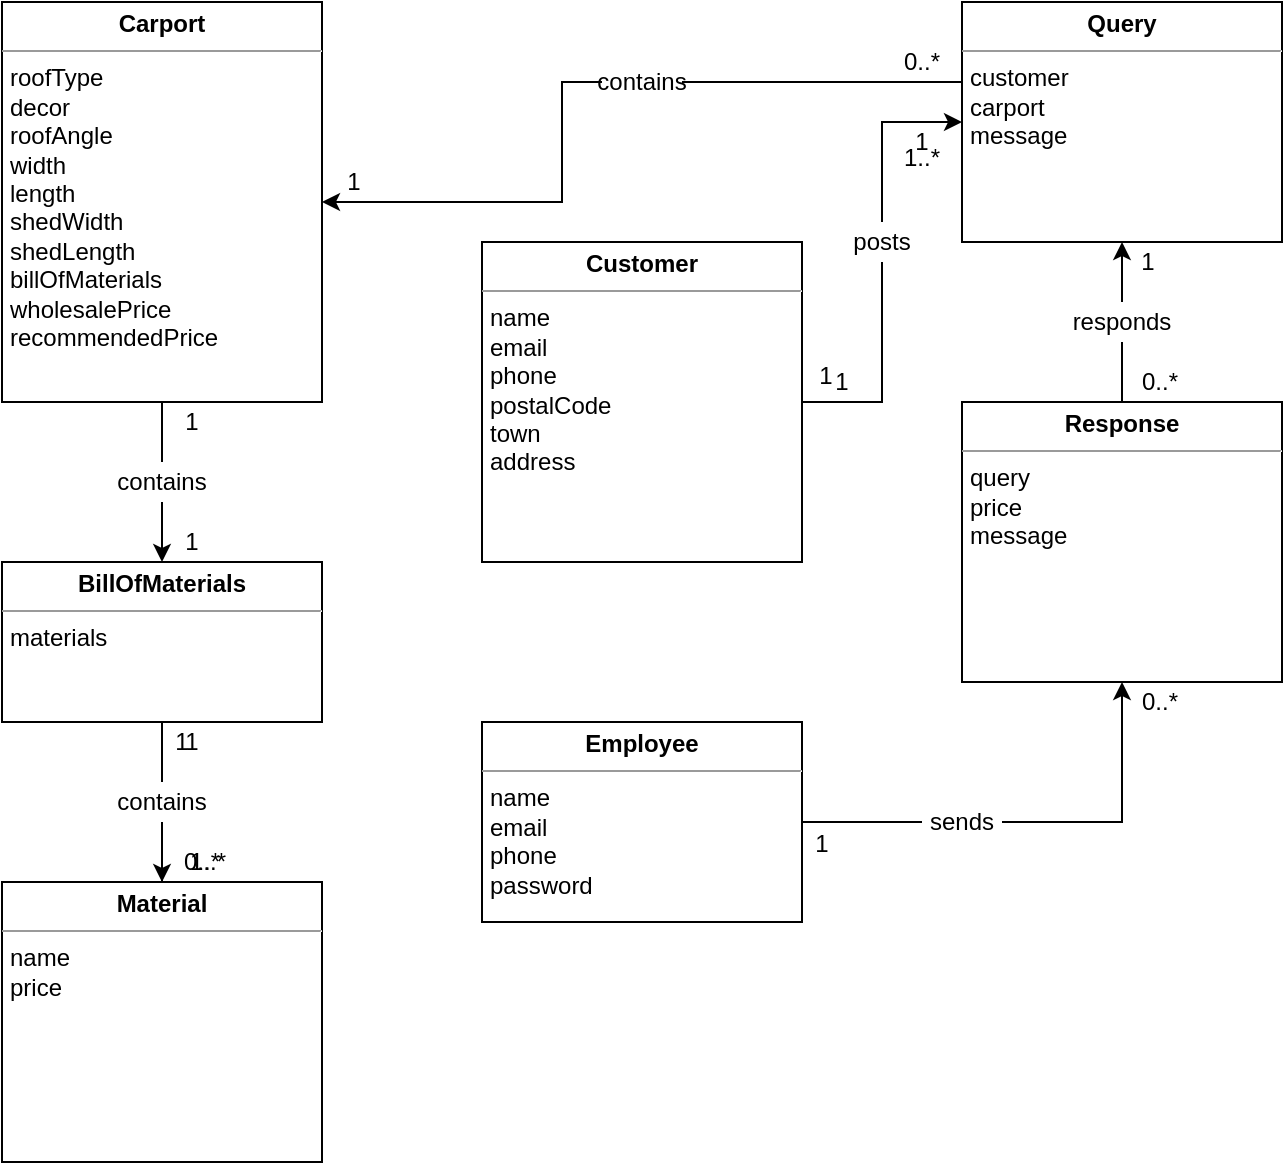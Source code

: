 <mxfile version="14.6.9" type="github">
  <diagram id="wZZTaFHOi4w8uRhWg7vS" name="Page-1">
    <mxGraphModel dx="1801" dy="836" grid="1" gridSize="10" guides="1" tooltips="1" connect="1" arrows="1" fold="1" page="1" pageScale="1" pageWidth="827" pageHeight="1169" math="0" shadow="0">
      <root>
        <mxCell id="0" />
        <mxCell id="1" parent="0" />
        <mxCell id="oPOsnomp7AgrhNG6t_dD-2" style="edgeStyle=orthogonalEdgeStyle;rounded=0;orthogonalLoop=1;jettySize=auto;html=1;startArrow=none;" edge="1" parent="1" source="oPOsnomp7AgrhNG6t_dD-18" target="oPOsnomp7AgrhNG6t_dD-5">
          <mxGeometry relative="1" as="geometry" />
        </mxCell>
        <mxCell id="oPOsnomp7AgrhNG6t_dD-3" value="&lt;p style=&quot;margin: 0px ; margin-top: 4px ; text-align: center&quot;&gt;&lt;b&gt;Carport&lt;/b&gt;&lt;/p&gt;&lt;hr size=&quot;1&quot;&gt;&lt;p style=&quot;margin: 0px ; margin-left: 4px&quot;&gt;roofType&lt;/p&gt;&lt;p style=&quot;margin: 0px ; margin-left: 4px&quot;&gt;decor&lt;/p&gt;&lt;p style=&quot;margin: 0px ; margin-left: 4px&quot;&gt;roofAngle&lt;/p&gt;&lt;p style=&quot;margin: 0px ; margin-left: 4px&quot;&gt;width&lt;/p&gt;&lt;p style=&quot;margin: 0px ; margin-left: 4px&quot;&gt;length&lt;/p&gt;&lt;p style=&quot;margin: 0px ; margin-left: 4px&quot;&gt;shedWidth&lt;/p&gt;&lt;p style=&quot;margin: 0px ; margin-left: 4px&quot;&gt;shedLength&lt;/p&gt;&lt;p style=&quot;margin: 0px ; margin-left: 4px&quot;&gt;billOfMaterials&lt;/p&gt;&lt;p style=&quot;margin: 0px ; margin-left: 4px&quot;&gt;&lt;span&gt;wholesalePrice&lt;/span&gt;&lt;/p&gt;&lt;p style=&quot;margin: 0px ; margin-left: 4px&quot;&gt;recommendedPrice&lt;/p&gt;&lt;p style=&quot;margin: 0px ; margin-left: 4px&quot;&gt;&lt;br&gt;&lt;/p&gt;&lt;p style=&quot;margin: 0px ; margin-left: 4px&quot;&gt;&lt;/p&gt;" style="verticalAlign=top;align=left;overflow=fill;fontSize=12;fontFamily=Helvetica;html=1;" vertex="1" parent="1">
          <mxGeometry x="40" y="40" width="160" height="200" as="geometry" />
        </mxCell>
        <mxCell id="oPOsnomp7AgrhNG6t_dD-4" style="edgeStyle=orthogonalEdgeStyle;rounded=0;orthogonalLoop=1;jettySize=auto;html=1;startArrow=none;" edge="1" parent="1" source="oPOsnomp7AgrhNG6t_dD-16" target="oPOsnomp7AgrhNG6t_dD-6">
          <mxGeometry relative="1" as="geometry" />
        </mxCell>
        <mxCell id="oPOsnomp7AgrhNG6t_dD-5" value="&lt;p style=&quot;margin: 0px ; margin-top: 4px ; text-align: center&quot;&gt;&lt;b&gt;BillOfMaterials&lt;/b&gt;&lt;br&gt;&lt;/p&gt;&lt;hr size=&quot;1&quot;&gt;&lt;p style=&quot;margin: 0px ; margin-left: 4px&quot;&gt;materials&lt;/p&gt;&lt;p style=&quot;margin: 0px ; margin-left: 4px&quot;&gt;&lt;/p&gt;" style="verticalAlign=top;align=left;overflow=fill;fontSize=12;fontFamily=Helvetica;html=1;" vertex="1" parent="1">
          <mxGeometry x="40" y="320" width="160" height="80" as="geometry" />
        </mxCell>
        <mxCell id="oPOsnomp7AgrhNG6t_dD-6" value="&lt;p style=&quot;margin: 0px ; margin-top: 4px ; text-align: center&quot;&gt;&lt;b&gt;Material&lt;/b&gt;&lt;br&gt;&lt;/p&gt;&lt;hr size=&quot;1&quot;&gt;&lt;p style=&quot;margin: 0px ; margin-left: 4px&quot;&gt;name&lt;/p&gt;&lt;p style=&quot;margin: 0px ; margin-left: 4px&quot;&gt;price&lt;/p&gt;&lt;p style=&quot;margin: 0px ; margin-left: 4px&quot;&gt;&lt;/p&gt;" style="verticalAlign=top;align=left;overflow=fill;fontSize=12;fontFamily=Helvetica;html=1;" vertex="1" parent="1">
          <mxGeometry x="40" y="480" width="160" height="140" as="geometry" />
        </mxCell>
        <mxCell id="oPOsnomp7AgrhNG6t_dD-7" style="edgeStyle=orthogonalEdgeStyle;rounded=0;orthogonalLoop=1;jettySize=auto;html=1;endArrow=classic;endFill=1;startArrow=none;" edge="1" parent="1" source="oPOsnomp7AgrhNG6t_dD-25" target="oPOsnomp7AgrhNG6t_dD-3">
          <mxGeometry relative="1" as="geometry">
            <Array as="points">
              <mxPoint x="320" y="80" />
              <mxPoint x="320" y="140" />
            </Array>
          </mxGeometry>
        </mxCell>
        <mxCell id="oPOsnomp7AgrhNG6t_dD-9" value="&lt;p style=&quot;margin: 0px ; margin-top: 4px ; text-align: center&quot;&gt;&lt;b&gt;Query&lt;/b&gt;&lt;br&gt;&lt;/p&gt;&lt;hr size=&quot;1&quot;&gt;&lt;p style=&quot;margin: 0px ; margin-left: 4px&quot;&gt;customer&lt;br&gt;&lt;/p&gt;&lt;p style=&quot;margin: 0px ; margin-left: 4px&quot;&gt;carport&lt;/p&gt;&lt;p style=&quot;margin: 0px ; margin-left: 4px&quot;&gt;message&lt;/p&gt;&lt;p style=&quot;margin: 0px ; margin-left: 4px&quot;&gt;&lt;br&gt;&lt;/p&gt;&lt;p style=&quot;margin: 0px ; margin-left: 4px&quot;&gt;&lt;/p&gt;" style="verticalAlign=top;align=left;overflow=fill;fontSize=12;fontFamily=Helvetica;html=1;" vertex="1" parent="1">
          <mxGeometry x="520" y="40" width="160" height="120" as="geometry" />
        </mxCell>
        <mxCell id="oPOsnomp7AgrhNG6t_dD-10" style="edgeStyle=orthogonalEdgeStyle;rounded=0;orthogonalLoop=1;jettySize=auto;html=1;endArrow=classic;endFill=1;startArrow=none;" edge="1" parent="1" source="oPOsnomp7AgrhNG6t_dD-21" target="oPOsnomp7AgrhNG6t_dD-9">
          <mxGeometry relative="1" as="geometry" />
        </mxCell>
        <mxCell id="oPOsnomp7AgrhNG6t_dD-11" value="&lt;p style=&quot;margin: 0px ; margin-top: 4px ; text-align: center&quot;&gt;&lt;b&gt;Response&lt;/b&gt;&lt;br&gt;&lt;/p&gt;&lt;hr size=&quot;1&quot;&gt;&lt;p style=&quot;margin: 0px ; margin-left: 4px&quot;&gt;query&lt;/p&gt;&lt;p style=&quot;margin: 0px ; margin-left: 4px&quot;&gt;price&lt;/p&gt;&lt;p style=&quot;margin: 0px ; margin-left: 4px&quot;&gt;message&lt;/p&gt;&lt;p style=&quot;margin: 0px ; margin-left: 4px&quot;&gt;&lt;/p&gt;" style="verticalAlign=top;align=left;overflow=fill;fontSize=12;fontFamily=Helvetica;html=1;" vertex="1" parent="1">
          <mxGeometry x="520" y="240" width="160" height="140" as="geometry" />
        </mxCell>
        <mxCell id="oPOsnomp7AgrhNG6t_dD-44" style="edgeStyle=orthogonalEdgeStyle;rounded=0;orthogonalLoop=1;jettySize=auto;html=1;startArrow=none;" edge="1" parent="1" source="oPOsnomp7AgrhNG6t_dD-38" target="oPOsnomp7AgrhNG6t_dD-9">
          <mxGeometry relative="1" as="geometry">
            <Array as="points">
              <mxPoint x="480" y="100" />
            </Array>
          </mxGeometry>
        </mxCell>
        <mxCell id="oPOsnomp7AgrhNG6t_dD-12" value="&lt;p style=&quot;margin: 0px ; margin-top: 4px ; text-align: center&quot;&gt;&lt;b&gt;Customer&lt;/b&gt;&lt;/p&gt;&lt;hr size=&quot;1&quot;&gt;&lt;p style=&quot;margin: 0px 0px 0px 4px&quot;&gt;name&lt;/p&gt;&lt;p style=&quot;margin: 0px 0px 0px 4px&quot;&gt;email&lt;/p&gt;&lt;p style=&quot;margin: 0px 0px 0px 4px&quot;&gt;phone&lt;/p&gt;&lt;p style=&quot;margin: 0px ; margin-left: 4px&quot;&gt;postalCode&lt;/p&gt;&lt;p style=&quot;margin: 0px ; margin-left: 4px&quot;&gt;town&lt;/p&gt;&lt;p style=&quot;margin: 0px ; margin-left: 4px&quot;&gt;address&lt;/p&gt;&lt;p style=&quot;margin: 0px ; margin-left: 4px&quot;&gt;&lt;br&gt;&lt;/p&gt;&lt;p style=&quot;margin: 0px ; margin-left: 4px&quot;&gt;&lt;br&gt;&lt;/p&gt;&lt;p style=&quot;margin: 0px ; margin-left: 4px&quot;&gt;&lt;/p&gt;" style="verticalAlign=top;align=left;overflow=fill;fontSize=12;fontFamily=Helvetica;html=1;" vertex="1" parent="1">
          <mxGeometry x="280" y="160" width="160" height="160" as="geometry" />
        </mxCell>
        <mxCell id="oPOsnomp7AgrhNG6t_dD-13" style="edgeStyle=orthogonalEdgeStyle;rounded=0;orthogonalLoop=1;jettySize=auto;html=1;endArrow=classic;endFill=1;startArrow=none;" edge="1" parent="1" source="oPOsnomp7AgrhNG6t_dD-23" target="oPOsnomp7AgrhNG6t_dD-11">
          <mxGeometry relative="1" as="geometry">
            <Array as="points">
              <mxPoint x="600" y="450" />
            </Array>
          </mxGeometry>
        </mxCell>
        <mxCell id="oPOsnomp7AgrhNG6t_dD-14" value="&lt;p style=&quot;margin: 0px ; margin-top: 4px ; text-align: center&quot;&gt;&lt;b&gt;Employee&lt;/b&gt;&lt;/p&gt;&lt;hr size=&quot;1&quot;&gt;&lt;p style=&quot;margin: 0px 0px 0px 4px&quot;&gt;name&lt;/p&gt;&lt;p style=&quot;margin: 0px 0px 0px 4px&quot;&gt;email&lt;/p&gt;&lt;p style=&quot;margin: 0px 0px 0px 4px&quot;&gt;phone&lt;/p&gt;&lt;p style=&quot;margin: 0px ; margin-left: 4px&quot;&gt;password&lt;/p&gt;&lt;p style=&quot;margin: 0px ; margin-left: 4px&quot;&gt;&lt;/p&gt;" style="verticalAlign=top;align=left;overflow=fill;fontSize=12;fontFamily=Helvetica;html=1;" vertex="1" parent="1">
          <mxGeometry x="280" y="400" width="160" height="100" as="geometry" />
        </mxCell>
        <mxCell id="oPOsnomp7AgrhNG6t_dD-15" value="" style="edgeStyle=orthogonalEdgeStyle;rounded=0;orthogonalLoop=1;jettySize=auto;html=1;endArrow=none;endFill=0;" edge="1" parent="1" source="oPOsnomp7AgrhNG6t_dD-16" target="oPOsnomp7AgrhNG6t_dD-6">
          <mxGeometry relative="1" as="geometry" />
        </mxCell>
        <mxCell id="oPOsnomp7AgrhNG6t_dD-16" value="contains" style="text;html=1;strokeColor=none;fillColor=none;align=center;verticalAlign=middle;whiteSpace=wrap;rounded=0;" vertex="1" parent="1">
          <mxGeometry x="100" y="430" width="40" height="20" as="geometry" />
        </mxCell>
        <mxCell id="oPOsnomp7AgrhNG6t_dD-17" value="" style="edgeStyle=orthogonalEdgeStyle;rounded=0;orthogonalLoop=1;jettySize=auto;html=1;endArrow=none;" edge="1" parent="1" source="oPOsnomp7AgrhNG6t_dD-5" target="oPOsnomp7AgrhNG6t_dD-16">
          <mxGeometry relative="1" as="geometry">
            <mxPoint x="140.059" y="460" as="sourcePoint" />
            <mxPoint x="160.059" y="520" as="targetPoint" />
          </mxGeometry>
        </mxCell>
        <mxCell id="oPOsnomp7AgrhNG6t_dD-18" value="contains" style="text;html=1;strokeColor=none;fillColor=none;align=center;verticalAlign=middle;whiteSpace=wrap;rounded=0;" vertex="1" parent="1">
          <mxGeometry x="100" y="270" width="40" height="20" as="geometry" />
        </mxCell>
        <mxCell id="oPOsnomp7AgrhNG6t_dD-19" value="" style="edgeStyle=orthogonalEdgeStyle;rounded=0;orthogonalLoop=1;jettySize=auto;html=1;endArrow=none;" edge="1" parent="1" source="oPOsnomp7AgrhNG6t_dD-3" target="oPOsnomp7AgrhNG6t_dD-18">
          <mxGeometry relative="1" as="geometry">
            <mxPoint x="120" y="210" as="sourcePoint" />
            <mxPoint x="140" y="320" as="targetPoint" />
          </mxGeometry>
        </mxCell>
        <mxCell id="oPOsnomp7AgrhNG6t_dD-20" value="0..*" style="text;html=1;strokeColor=none;fillColor=none;align=center;verticalAlign=middle;whiteSpace=wrap;rounded=0;" vertex="1" parent="1">
          <mxGeometry x="599" y="380" width="40" height="20" as="geometry" />
        </mxCell>
        <mxCell id="oPOsnomp7AgrhNG6t_dD-21" value="responds" style="text;html=1;strokeColor=none;fillColor=none;align=center;verticalAlign=middle;whiteSpace=wrap;rounded=0;" vertex="1" parent="1">
          <mxGeometry x="580" y="190" width="40" height="20" as="geometry" />
        </mxCell>
        <mxCell id="oPOsnomp7AgrhNG6t_dD-22" value="" style="edgeStyle=orthogonalEdgeStyle;rounded=0;orthogonalLoop=1;jettySize=auto;html=1;endArrow=none;endFill=1;" edge="1" parent="1" source="oPOsnomp7AgrhNG6t_dD-11" target="oPOsnomp7AgrhNG6t_dD-21">
          <mxGeometry relative="1" as="geometry">
            <mxPoint x="600" y="240" as="sourcePoint" />
            <mxPoint x="600" y="160" as="targetPoint" />
          </mxGeometry>
        </mxCell>
        <mxCell id="oPOsnomp7AgrhNG6t_dD-23" value="sends" style="text;html=1;strokeColor=none;fillColor=none;align=center;verticalAlign=middle;whiteSpace=wrap;rounded=0;" vertex="1" parent="1">
          <mxGeometry x="500" y="440" width="40" height="20" as="geometry" />
        </mxCell>
        <mxCell id="oPOsnomp7AgrhNG6t_dD-24" value="" style="edgeStyle=orthogonalEdgeStyle;rounded=0;orthogonalLoop=1;jettySize=auto;html=1;endArrow=none;endFill=1;" edge="1" parent="1" source="oPOsnomp7AgrhNG6t_dD-14" target="oPOsnomp7AgrhNG6t_dD-23">
          <mxGeometry relative="1" as="geometry">
            <mxPoint x="440" y="450" as="sourcePoint" />
            <mxPoint x="600" y="380" as="targetPoint" />
          </mxGeometry>
        </mxCell>
        <mxCell id="oPOsnomp7AgrhNG6t_dD-25" value="contains" style="text;html=1;strokeColor=none;fillColor=none;align=center;verticalAlign=middle;whiteSpace=wrap;rounded=0;" vertex="1" parent="1">
          <mxGeometry x="340" y="70" width="40" height="20" as="geometry" />
        </mxCell>
        <mxCell id="oPOsnomp7AgrhNG6t_dD-26" value="" style="edgeStyle=orthogonalEdgeStyle;rounded=0;orthogonalLoop=1;jettySize=auto;html=1;endArrow=none;endFill=1;" edge="1" parent="1" source="oPOsnomp7AgrhNG6t_dD-9" target="oPOsnomp7AgrhNG6t_dD-25">
          <mxGeometry relative="1" as="geometry">
            <mxPoint x="520" y="80" as="sourcePoint" />
            <mxPoint x="200" y="80" as="targetPoint" />
            <Array as="points">
              <mxPoint x="440" y="80" />
            </Array>
          </mxGeometry>
        </mxCell>
        <mxCell id="oPOsnomp7AgrhNG6t_dD-27" value="1" style="text;html=1;strokeColor=none;fillColor=none;align=center;verticalAlign=middle;whiteSpace=wrap;rounded=0;" vertex="1" parent="1">
          <mxGeometry x="430" y="451" width="40" height="20" as="geometry" />
        </mxCell>
        <mxCell id="oPOsnomp7AgrhNG6t_dD-28" value="1" style="text;html=1;strokeColor=none;fillColor=none;align=center;verticalAlign=middle;whiteSpace=wrap;rounded=0;" vertex="1" parent="1">
          <mxGeometry x="593" y="160" width="40" height="20" as="geometry" />
        </mxCell>
        <mxCell id="oPOsnomp7AgrhNG6t_dD-29" value="0..*" style="text;html=1;strokeColor=none;fillColor=none;align=center;verticalAlign=middle;whiteSpace=wrap;rounded=0;" vertex="1" parent="1">
          <mxGeometry x="599" y="220" width="40" height="20" as="geometry" />
        </mxCell>
        <mxCell id="oPOsnomp7AgrhNG6t_dD-30" value="0..*" style="text;html=1;strokeColor=none;fillColor=none;align=center;verticalAlign=middle;whiteSpace=wrap;rounded=0;" vertex="1" parent="1">
          <mxGeometry x="480" y="60" width="40" height="20" as="geometry" />
        </mxCell>
        <mxCell id="oPOsnomp7AgrhNG6t_dD-31" value="1" style="text;html=1;strokeColor=none;fillColor=none;align=center;verticalAlign=middle;whiteSpace=wrap;rounded=0;" vertex="1" parent="1">
          <mxGeometry x="196" y="120" width="40" height="20" as="geometry" />
        </mxCell>
        <mxCell id="oPOsnomp7AgrhNG6t_dD-32" value="1" style="text;html=1;strokeColor=none;fillColor=none;align=center;verticalAlign=middle;whiteSpace=wrap;rounded=0;" vertex="1" parent="1">
          <mxGeometry x="115" y="240" width="40" height="20" as="geometry" />
        </mxCell>
        <mxCell id="oPOsnomp7AgrhNG6t_dD-33" value="1" style="text;html=1;strokeColor=none;fillColor=none;align=center;verticalAlign=middle;whiteSpace=wrap;rounded=0;" vertex="1" parent="1">
          <mxGeometry x="115" y="300" width="40" height="20" as="geometry" />
        </mxCell>
        <mxCell id="oPOsnomp7AgrhNG6t_dD-34" value="1" style="text;html=1;strokeColor=none;fillColor=none;align=center;verticalAlign=middle;whiteSpace=wrap;rounded=0;" vertex="1" parent="1">
          <mxGeometry x="115" y="400" width="40" height="20" as="geometry" />
        </mxCell>
        <mxCell id="oPOsnomp7AgrhNG6t_dD-35" value="1..*" style="text;html=1;strokeColor=none;fillColor=none;align=center;verticalAlign=middle;whiteSpace=wrap;rounded=0;" vertex="1" parent="1">
          <mxGeometry x="123" y="460" width="40" height="20" as="geometry" />
        </mxCell>
        <mxCell id="oPOsnomp7AgrhNG6t_dD-36" value="1" style="text;html=1;strokeColor=none;fillColor=none;align=center;verticalAlign=middle;whiteSpace=wrap;rounded=0;" vertex="1" parent="1">
          <mxGeometry x="432" y="217" width="40" height="20" as="geometry" />
        </mxCell>
        <mxCell id="oPOsnomp7AgrhNG6t_dD-37" value="1..*" style="text;html=1;strokeColor=none;fillColor=none;align=center;verticalAlign=middle;whiteSpace=wrap;rounded=0;" vertex="1" parent="1">
          <mxGeometry x="480" y="108" width="40" height="20" as="geometry" />
        </mxCell>
        <mxCell id="oPOsnomp7AgrhNG6t_dD-38" value="posts" style="text;html=1;strokeColor=none;fillColor=none;align=center;verticalAlign=middle;whiteSpace=wrap;rounded=0;" vertex="1" parent="1">
          <mxGeometry x="460" y="150" width="40" height="20" as="geometry" />
        </mxCell>
        <mxCell id="oPOsnomp7AgrhNG6t_dD-45" value="" style="edgeStyle=orthogonalEdgeStyle;rounded=0;orthogonalLoop=1;jettySize=auto;html=1;endArrow=none;" edge="1" parent="1" source="oPOsnomp7AgrhNG6t_dD-12" target="oPOsnomp7AgrhNG6t_dD-38">
          <mxGeometry relative="1" as="geometry">
            <mxPoint x="440" y="240" as="sourcePoint" />
            <mxPoint x="520" y="100" as="targetPoint" />
            <Array as="points">
              <mxPoint x="480" y="240" />
            </Array>
          </mxGeometry>
        </mxCell>
        <mxCell id="K1q8ecibvTf_HZwdPoSe-1" value="1" style="text;html=1;strokeColor=none;fillColor=none;align=center;verticalAlign=middle;whiteSpace=wrap;rounded=0;" vertex="1" parent="1">
          <mxGeometry x="110" y="400" width="40" height="20" as="geometry" />
        </mxCell>
        <mxCell id="K1q8ecibvTf_HZwdPoSe-2" value="0..*" style="text;html=1;strokeColor=none;fillColor=none;align=center;verticalAlign=middle;whiteSpace=wrap;rounded=0;" vertex="1" parent="1">
          <mxGeometry x="120" y="460" width="40" height="20" as="geometry" />
        </mxCell>
        <mxCell id="K1q8ecibvTf_HZwdPoSe-3" value="1" style="text;html=1;strokeColor=none;fillColor=none;align=center;verticalAlign=middle;whiteSpace=wrap;rounded=0;" vertex="1" parent="1">
          <mxGeometry x="480" y="100" width="40" height="20" as="geometry" />
        </mxCell>
        <mxCell id="K1q8ecibvTf_HZwdPoSe-5" value="1" style="text;html=1;strokeColor=none;fillColor=none;align=center;verticalAlign=middle;whiteSpace=wrap;rounded=0;" vertex="1" parent="1">
          <mxGeometry x="440" y="220" width="40" height="20" as="geometry" />
        </mxCell>
      </root>
    </mxGraphModel>
  </diagram>
</mxfile>
